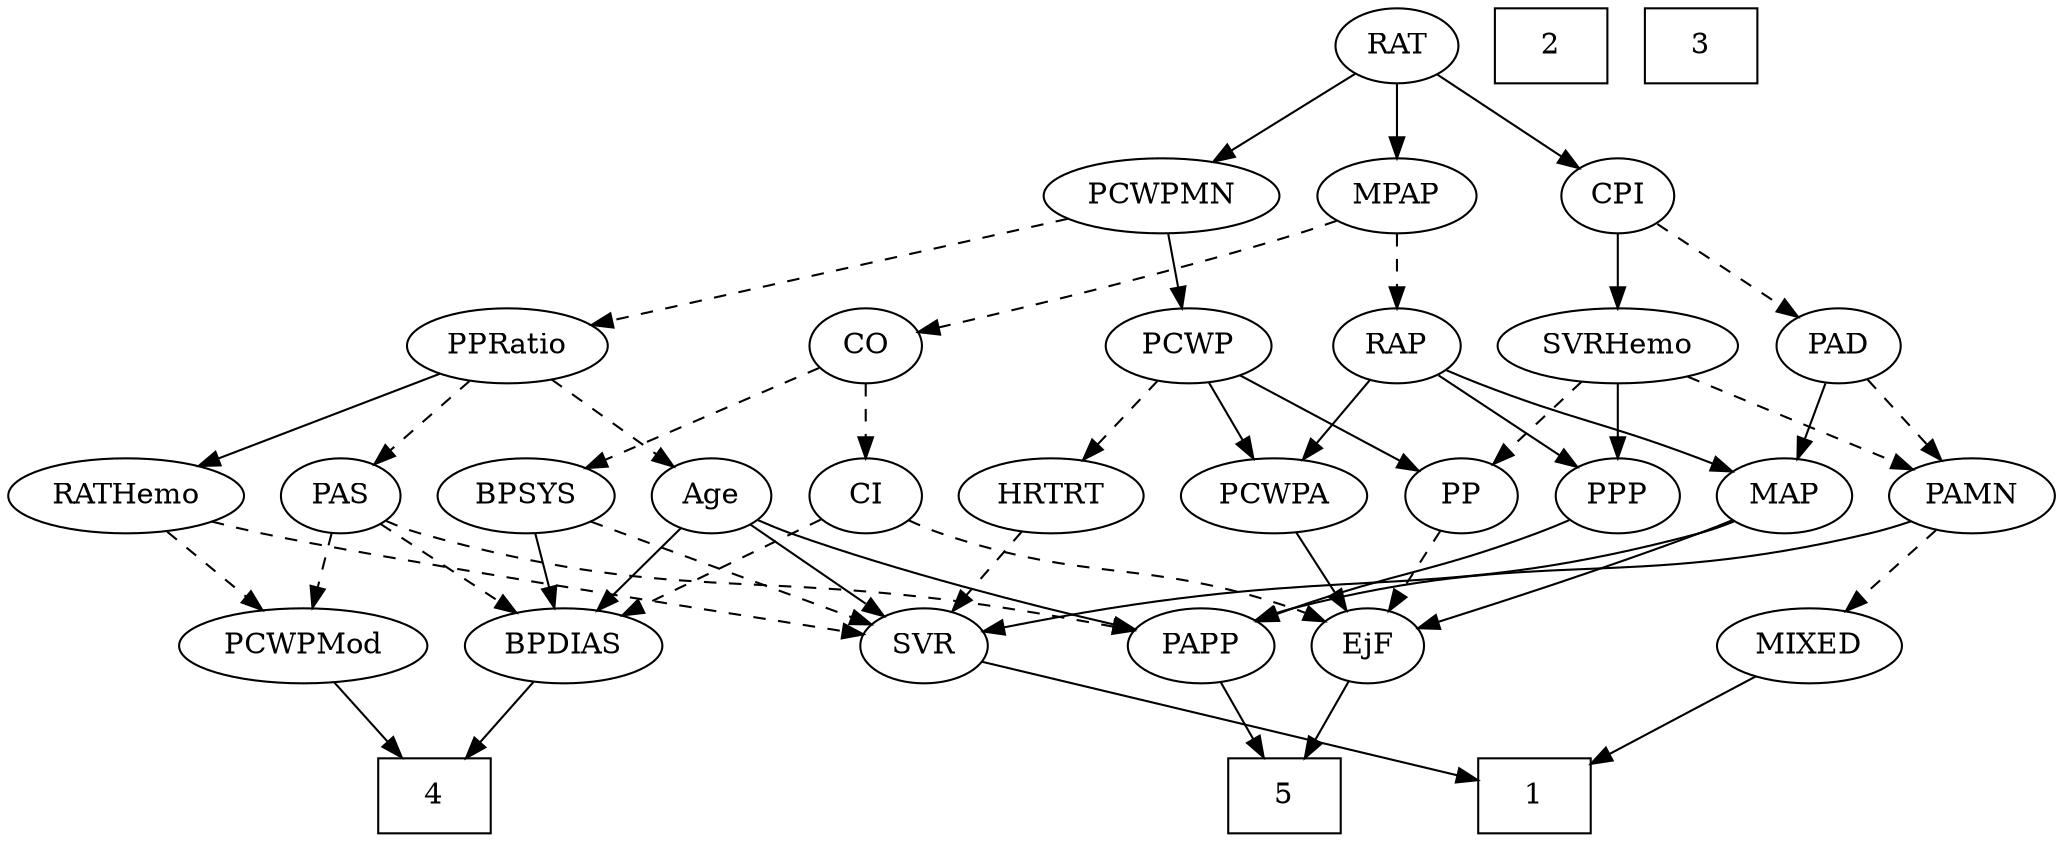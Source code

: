 strict digraph {
	graph [bb="0,0,921.79,396"];
	node [label="\N"];
	1	[height=0.5,
		pos="273.4,18",
		shape=box,
		width=0.75];
	2	[height=0.5,
		pos="365.4,378",
		shape=box,
		width=0.75];
	3	[height=0.5,
		pos="437.4,378",
		shape=box,
		width=0.75];
	4	[height=0.5,
		pos="736.4,18",
		shape=box,
		width=0.75];
	5	[height=0.5,
		pos="351.4,18",
		shape=box,
		width=0.75];
	Age	[height=0.5,
		pos="612.4,162",
		width=0.75];
	SVR	[height=0.5,
		pos="559.4,90",
		width=0.77632];
	Age -> SVR	[pos="e,571.13,106.49 600.63,145.46 593.77,136.4 584.98,124.79 577.27,114.61",
		style=solid];
	BPDIAS	[height=0.5,
		pos="680.4,90",
		width=1.1735];
	Age -> BPDIAS	[pos="e,664.9,106.95 626.49,146.5 635.5,137.22 647.4,124.97 657.73,114.34",
		style=solid];
	PAPP	[height=0.5,
		pos="390.4,90",
		width=0.88464];
	Age -> PAPP	[pos="e,419.23,97.659 591.32,150.35 586.48,148.1 581.31,145.85 576.4,144 526.69,125.33 467.42,109.5 429.37,100.13",
		style=solid];
	EjF	[height=0.5,
		pos="313.4,90",
		width=0.75];
	EjF -> 5	[pos="e,342.1,36.124 322.21,72.765 326.68,64.525 332.22,54.317 337.27,45.016",
		style=solid];
	RAP	[height=0.5,
		pos="293.4,234",
		width=0.77632];
	PCWPA	[height=0.5,
		pos="356.4,162",
		width=1.1555];
	RAP -> PCWPA	[pos="e,341.74,179.29 306.76,218.15 314.93,209.07 325.58,197.24 334.91,186.87",
		style=solid];
	MAP	[height=0.5,
		pos="121.4,162",
		width=0.84854];
	RAP -> MAP	[pos="e,145.45,173.4 271.59,222.68 266.63,220.42 261.35,218.07 256.4,216 214.75,198.56 203.29,196.83 161.4,180 159.21,179.12 156.96,178.2 \
154.7,177.27",
		style=solid];
	PPP	[height=0.5,
		pos="197.4,162",
		width=0.75];
	RAP -> PPP	[pos="e,215.05,175.87 275.34,219.83 260.63,209.11 239.68,193.83 223.2,181.82",
		style=solid];
	MIXED	[height=0.5,
		pos="111.4,90",
		width=1.1193];
	MIXED -> 1	[pos="e,246.18,30.76 139.25,76.967 166.15,65.342 207.06,47.666 236.62,34.889",
		style=solid];
	MPAP	[height=0.5,
		pos="293.4,306",
		width=0.97491];
	MPAP -> RAP	[pos="e,293.4,252.1 293.4,287.7 293.4,279.98 293.4,270.71 293.4,262.11",
		style=dashed];
	CO	[height=0.5,
		pos="540.4,234",
		width=0.75];
	MPAP -> CO	[pos="e,515.13,240.62 320.22,294.08 325.85,291.95 331.79,289.81 337.4,288 395.44,269.28 464.39,252.38 505.15,242.92",
		style=dashed];
	BPSYS	[height=0.5,
		pos="695.4,162",
		width=1.0471];
	BPSYS -> SVR	[pos="e,580.71,101.97 670.77,148.32 648.06,136.64 614.29,119.25 589.89,106.69",
		style=dashed];
	BPSYS -> BPDIAS	[pos="e,684.1,108.28 691.77,144.05 690.1,136.26 688.07,126.82 686.2,118.08",
		style=solid];
	PAD	[height=0.5,
		pos="100.4,234",
		width=0.79437];
	PAMN	[height=0.5,
		pos="36.397,162",
		width=1.011];
	PAD -> PAMN	[pos="e,50.839,178.8 86.824,218.15 78.403,208.94 67.399,196.91 57.82,186.43",
		style=dashed];
	PAD -> MAP	[pos="e,116.36,179.79 105.48,216.05 107.88,208.06 110.8,198.33 113.48,189.4",
		style=solid];
	CO -> BPSYS	[pos="e,668.96,174.94 562.28,223.12 587.58,211.69 629.59,192.72 659.66,179.14",
		style=dashed];
	CI	[height=0.5,
		pos="540.4,162",
		width=0.75];
	CO -> CI	[pos="e,540.4,180.1 540.4,215.7 540.4,207.98 540.4,198.71 540.4,190.11",
		style=dashed];
	PAS	[height=0.5,
		pos="778.4,162",
		width=0.75];
	PCWPMod	[height=0.5,
		pos="792.4,90",
		width=1.4443];
	PAS -> PCWPMod	[pos="e,788.94,108.28 781.79,144.05 783.33,136.35 785.19,127.03 786.92,118.36",
		style=dashed];
	PAS -> BPDIAS	[pos="e,701.32,105.94 760.42,148.16 746.21,138.01 726.09,123.64 709.57,111.84",
		style=dashed];
	PAS -> PAPP	[pos="e,421.07,95.098 757.87,150.05 752.91,147.76 747.55,145.57 742.4,144 713.03,135.07 517.24,108.08 431.03,96.439",
		style=dashed];
	PAMN -> MIXED	[pos="e,94.635,106.64 52.671,145.81 62.752,136.4 75.885,124.14 87.174,113.61",
		style=dashed];
	PAMN -> PAPP	[pos="e,366.48,102.13 63.205,149.73 69.117,147.57 75.405,145.51 81.397,144 197.92,114.57 233.36,139.28 349.4,108 351.87,107.33 354.39,\
106.55 356.91,105.7",
		style=solid];
	RATHemo	[height=0.5,
		pos="872.4,162",
		width=1.3721];
	RATHemo -> SVR	[pos="e,584.93,97.5 836.03,149.78 828.89,147.74 821.43,145.71 814.4,144 733.01,124.2 711.23,125.89 629.4,108 618.08,105.53 605.78,102.62 \
594.7,99.91",
		style=dashed];
	RATHemo -> PCWPMod	[pos="e,810.76,107.06 854.24,145.12 843.68,135.87 830.19,124.07 818.5,113.84",
		style=dashed];
	CPI	[height=0.5,
		pos="197.4,306",
		width=0.75];
	CPI -> PAD	[pos="e,118.4,247.99 179.61,292.16 164.79,281.47 143.49,266.1 126.71,253.99",
		style=dashed];
	SVRHemo	[height=0.5,
		pos="197.4,234",
		width=1.3902];
	CPI -> SVRHemo	[pos="e,197.4,252.1 197.4,287.7 197.4,279.98 197.4,270.71 197.4,262.11",
		style=solid];
	RAT	[height=0.5,
		pos="293.4,378",
		width=0.75827];
	RAT -> MPAP	[pos="e,293.4,324.1 293.4,359.7 293.4,351.98 293.4,342.71 293.4,334.11",
		style=solid];
	RAT -> CPI	[pos="e,214.89,319.76 275.79,364.16 261.04,353.41 239.78,337.91 223.13,325.76",
		style=solid];
	PCWPMN	[height=0.5,
		pos="396.4,306",
		width=1.3902];
	RAT -> PCWPMN	[pos="e,373.83,322.34 311.81,364.49 326.59,354.44 347.68,340.11 365.11,328.27",
		style=solid];
	SVR -> 1	[pos="e,300.72,30.839 532.66,84.733 487.35,77.162 392.86,59.897 315.4,36 313.74,35.49 312.06,34.942 310.37,34.366",
		style=solid];
	PCWPMod -> 4	[pos="e,750.35,36.447 779.13,72.411 772.42,64.031 764.14,53.682 756.66,44.332",
		style=solid];
	PCWPA -> EjF	[pos="e,323.22,106.99 346.21,144.41 340.94,135.83 334.4,125.19 328.55,115.67",
		style=solid];
	PPRatio	[height=0.5,
		pos="701.4,234",
		width=1.1013];
	PCWPMN -> PPRatio	[pos="e,666.57,242.99 437.53,295.56 494.71,282.44 597.82,258.77 656.79,245.24",
		style=dashed];
	PCWP	[height=0.5,
		pos="385.4,234",
		width=0.97491];
	PCWPMN -> PCWP	[pos="e,388.08,252.1 393.68,287.7 392.47,279.98 391.01,270.71 389.66,262.11",
		style=solid];
	SVRHemo -> PAMN	[pos="e,62.942,174.54 166.73,219.67 139.77,207.94 100.5,190.87 72.116,178.53",
		style=dashed];
	PP	[height=0.5,
		pos="269.4,162",
		width=0.75];
	SVRHemo -> PP	[pos="e,254.74,177.25 214.1,216.76 223.99,207.14 236.65,194.84 247.35,184.43",
		style=dashed];
	SVRHemo -> PPP	[pos="e,197.4,180.1 197.4,215.7 197.4,207.98 197.4,198.71 197.4,190.11",
		style=solid];
	BPDIAS -> 4	[pos="e,722.7,36.124 693.39,72.765 700.18,64.268 708.66,53.677 716.28,44.146",
		style=solid];
	MAP -> EjF	[pos="e,289.52,98.779 145.4,150.49 150.65,148.28 156.19,146.01 161.4,144 201.68,128.44 248.72,112.35 279.67,102.04",
		style=solid];
	MAP -> SVR	[pos="e,532.08,94.631 144.29,150.03 149.79,147.74 155.72,145.55 161.4,144 161.94,143.85 422.94,109.14 521.93,95.981",
		style=solid];
	PP -> EjF	[pos="e,303.45,106.82 279.38,145.12 284.89,136.34 291.86,125.26 298.05,115.42",
		style=dashed];
	PPP -> PAPP	[pos="e,365.82,101.62 218.5,150.43 223.34,148.18 228.5,145.9 233.4,144 283.7,124.43 298.63,126.36 349.4,108 351.66,107.18 353.98,106.31 \
356.31,105.41",
		style=solid];
	PPRatio -> Age	[pos="e,629.14,176.17 682.52,218.15 669.3,207.75 651.5,193.75 637.14,182.46",
		style=dashed];
	PPRatio -> PAS	[pos="e,762.92,177.07 718.49,217.46 729.29,207.65 743.38,194.83 755.19,184.1",
		style=dashed];
	PPRatio -> RATHemo	[pos="e,840.78,175.94 730.02,221.28 757.76,209.93 800.13,192.58 831.44,179.77",
		style=solid];
	PCWP -> PCWPA	[pos="e,363.35,179.79 378.38,216.05 375.03,207.97 370.95,198.12 367.21,189.11",
		style=solid];
	PCWP -> PP	[pos="e,288.8,174.71 363.58,219.83 344.91,208.57 317.92,192.28 297.61,180.03",
		style=solid];
	HRTRT	[height=0.5,
		pos="455.4,162",
		width=1.1013];
	PCWP -> HRTRT	[pos="e,439.42,178.98 400.93,217.46 410.14,208.26 421.98,196.42 432.26,186.13",
		style=dashed];
	CI -> EjF	[pos="e,334.02,101.66 519.77,150.34 514.82,148.04 509.49,145.77 504.4,144 437.6,120.77 416.19,131.23 349.4,108 347.49,107.34 345.54,106.6 \
343.6,105.82",
		style=dashed];
	CI -> BPDIAS	[pos="e,654.03,104.18 561.36,150.52 583.37,139.51 618.38,122.01 644.75,108.82",
		style=dashed];
	PAPP -> 5	[pos="e,361.12,36.447 381.15,72.411 376.63,64.285 371.07,54.307 365.99,45.184",
		style=solid];
	HRTRT -> SVR	[pos="e,540.57,103.67 476.69,146.67 492.69,135.9 514.71,121.08 532.01,109.43",
		style=dashed];
}
